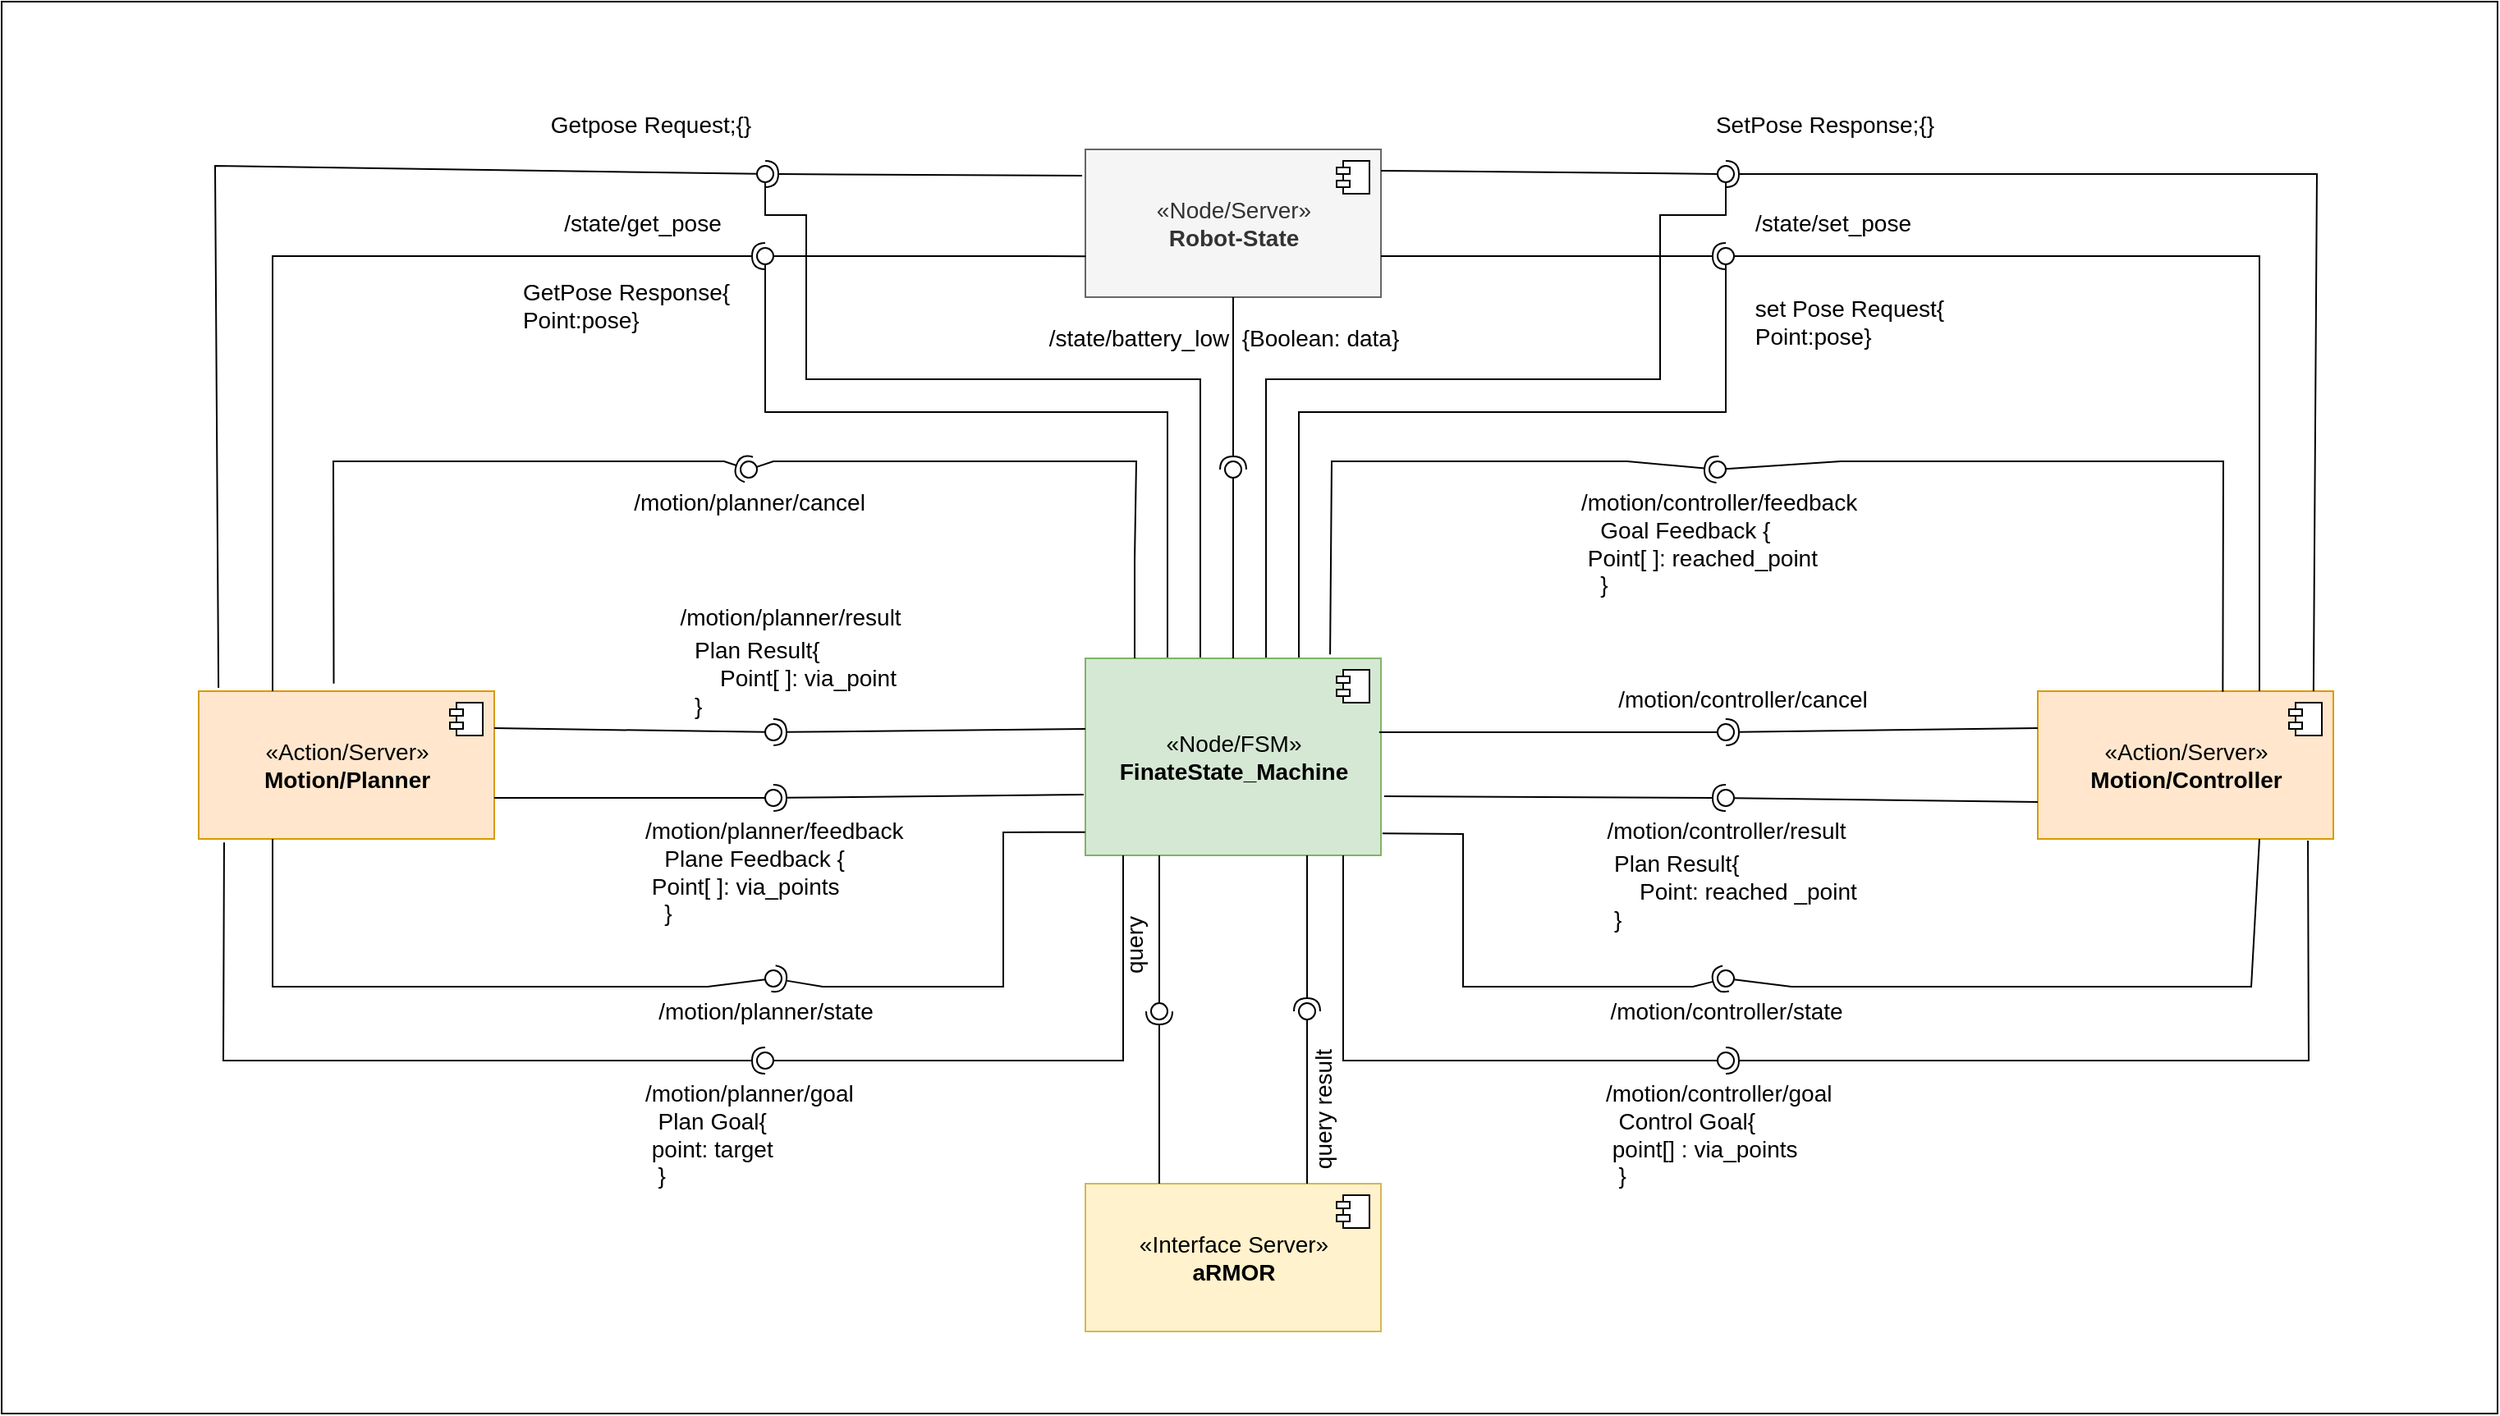 <mxfile version="20.7.4" type="github">
  <diagram id="OKaWwvOySp8NF5x1aiYE" name="Page-1">
    <mxGraphModel dx="2739" dy="2177" grid="1" gridSize="10" guides="1" tooltips="1" connect="1" arrows="1" fold="1" page="1" pageScale="1" pageWidth="827" pageHeight="1169" math="0" shadow="0">
      <root>
        <mxCell id="0" />
        <mxCell id="1" parent="0" />
        <mxCell id="U4aMlQAWfuHBLr52iHQo-169" value="" style="rounded=0;whiteSpace=wrap;html=1;fontSize=14;" vertex="1" parent="1">
          <mxGeometry x="-330" y="-160" width="1520" height="860" as="geometry" />
        </mxCell>
        <mxCell id="U4aMlQAWfuHBLr52iHQo-125" style="edgeStyle=orthogonalEdgeStyle;rounded=0;orthogonalLoop=1;jettySize=auto;html=1;strokeWidth=1;fontSize=14;endArrow=none;endFill=0;endSize=6;" edge="1" parent="1" source="U4aMlQAWfuHBLr52iHQo-1" target="U4aMlQAWfuHBLr52iHQo-108">
          <mxGeometry relative="1" as="geometry">
            <mxPoint x="690" y="-40" as="targetPoint" />
            <Array as="points">
              <mxPoint x="440" y="70" />
              <mxPoint x="680" y="70" />
              <mxPoint x="680" y="-30" />
              <mxPoint x="720" y="-30" />
            </Array>
          </mxGeometry>
        </mxCell>
        <mxCell id="U4aMlQAWfuHBLr52iHQo-126" style="edgeStyle=orthogonalEdgeStyle;rounded=0;orthogonalLoop=1;jettySize=auto;html=1;strokeWidth=1;fontSize=14;endArrow=none;endFill=0;endSize=6;" edge="1" parent="1" source="U4aMlQAWfuHBLr52iHQo-1" target="U4aMlQAWfuHBLr52iHQo-120">
          <mxGeometry relative="1" as="geometry">
            <mxPoint x="510" y="160.0" as="targetPoint" />
            <Array as="points">
              <mxPoint x="460" y="90" />
              <mxPoint x="720" y="90" />
            </Array>
          </mxGeometry>
        </mxCell>
        <mxCell id="U4aMlQAWfuHBLr52iHQo-128" style="edgeStyle=orthogonalEdgeStyle;rounded=0;orthogonalLoop=1;jettySize=auto;html=1;strokeWidth=1;fontSize=14;endArrow=none;endFill=0;endSize=6;" edge="1" parent="1" source="U4aMlQAWfuHBLr52iHQo-1" target="U4aMlQAWfuHBLr52iHQo-111">
          <mxGeometry relative="1" as="geometry">
            <mxPoint x="160" y="-30" as="targetPoint" />
            <Array as="points">
              <mxPoint x="400" y="70" />
              <mxPoint x="160" y="70" />
              <mxPoint x="160" y="-30" />
              <mxPoint x="135" y="-30" />
            </Array>
          </mxGeometry>
        </mxCell>
        <mxCell id="U4aMlQAWfuHBLr52iHQo-129" style="edgeStyle=orthogonalEdgeStyle;rounded=0;orthogonalLoop=1;jettySize=auto;html=1;strokeWidth=1;fontSize=14;endArrow=none;endFill=0;endSize=6;" edge="1" parent="1" source="U4aMlQAWfuHBLr52iHQo-1" target="U4aMlQAWfuHBLr52iHQo-123">
          <mxGeometry relative="1" as="geometry">
            <mxPoint x="160" y="90" as="targetPoint" />
            <Array as="points">
              <mxPoint x="380" y="90" />
              <mxPoint x="135" y="90" />
            </Array>
          </mxGeometry>
        </mxCell>
        <mxCell id="U4aMlQAWfuHBLr52iHQo-1" value="«Node/FSM»&lt;br style=&quot;font-size: 14px;&quot;&gt;&lt;b style=&quot;font-size: 14px;&quot;&gt;FinateState_Machine&lt;/b&gt;" style="html=1;dropTarget=0;fontSize=14;fillColor=#d5e8d4;strokeColor=#82b366;" vertex="1" parent="1">
          <mxGeometry x="330" y="240" width="180" height="120" as="geometry" />
        </mxCell>
        <mxCell id="U4aMlQAWfuHBLr52iHQo-2" value="" style="shape=module;jettyWidth=8;jettyHeight=4;" vertex="1" parent="U4aMlQAWfuHBLr52iHQo-1">
          <mxGeometry x="1" width="20" height="20" relative="1" as="geometry">
            <mxPoint x="-27" y="7" as="offset" />
          </mxGeometry>
        </mxCell>
        <mxCell id="U4aMlQAWfuHBLr52iHQo-32" value="/state/battery_low&amp;nbsp; {Boolean: data}" style="text;html=1;align=center;verticalAlign=middle;resizable=0;points=[];autosize=1;strokeColor=none;fillColor=none;fontSize=14;spacing=2;" vertex="1" parent="1">
          <mxGeometry x="294" y="30" width="240" height="30" as="geometry" />
        </mxCell>
        <mxCell id="U4aMlQAWfuHBLr52iHQo-31" value="query result" style="text;html=1;align=center;verticalAlign=middle;resizable=0;points=[];autosize=1;strokeColor=none;fillColor=none;fontSize=14;rotation=-90;" vertex="1" parent="1">
          <mxGeometry x="425" y="500" width="100" height="30" as="geometry" />
        </mxCell>
        <mxCell id="U4aMlQAWfuHBLr52iHQo-28" value="query" style="text;html=1;align=center;verticalAlign=middle;resizable=0;points=[];autosize=1;strokeColor=none;fillColor=none;rotation=-90;fontStyle=0;fontSize=14;" vertex="1" parent="1">
          <mxGeometry x="330" y="400" width="60" height="30" as="geometry" />
        </mxCell>
        <mxCell id="U4aMlQAWfuHBLr52iHQo-37" value="«Interface Server»&lt;br&gt;&lt;b&gt;aRMOR&lt;/b&gt;" style="html=1;dropTarget=0;fontSize=14;fillColor=#fff2cc;strokeColor=#d6b656;" vertex="1" parent="1">
          <mxGeometry x="330" y="560" width="180" height="90" as="geometry" />
        </mxCell>
        <mxCell id="U4aMlQAWfuHBLr52iHQo-38" value="" style="shape=module;jettyWidth=8;jettyHeight=4;fontSize=14;" vertex="1" parent="U4aMlQAWfuHBLr52iHQo-37">
          <mxGeometry x="1" width="20" height="20" relative="1" as="geometry">
            <mxPoint x="-27" y="7" as="offset" />
          </mxGeometry>
        </mxCell>
        <mxCell id="U4aMlQAWfuHBLr52iHQo-46" value="" style="rounded=0;orthogonalLoop=1;jettySize=auto;html=1;endArrow=none;endFill=0;sketch=0;sourcePerimeterSpacing=0;targetPerimeterSpacing=0;strokeWidth=1;fontSize=14;endSize=6;exitX=0.25;exitY=1;exitDx=0;exitDy=0;" edge="1" target="U4aMlQAWfuHBLr52iHQo-48" parent="1" source="U4aMlQAWfuHBLr52iHQo-1">
          <mxGeometry relative="1" as="geometry">
            <mxPoint x="360" y="455" as="sourcePoint" />
          </mxGeometry>
        </mxCell>
        <mxCell id="U4aMlQAWfuHBLr52iHQo-47" value="" style="rounded=0;orthogonalLoop=1;jettySize=auto;html=1;endArrow=halfCircle;endFill=0;entryX=0.5;entryY=0.5;endSize=6;strokeWidth=1;sketch=0;fontSize=14;exitX=0.25;exitY=0;exitDx=0;exitDy=0;" edge="1" target="U4aMlQAWfuHBLr52iHQo-48" parent="1" source="U4aMlQAWfuHBLr52iHQo-37">
          <mxGeometry relative="1" as="geometry">
            <mxPoint x="400" y="455" as="sourcePoint" />
          </mxGeometry>
        </mxCell>
        <mxCell id="U4aMlQAWfuHBLr52iHQo-48" value="" style="ellipse;whiteSpace=wrap;html=1;align=center;aspect=fixed;resizable=0;points=[];outlineConnect=0;sketch=0;fontSize=14;" vertex="1" parent="1">
          <mxGeometry x="370" y="450" width="10" height="10" as="geometry" />
        </mxCell>
        <mxCell id="U4aMlQAWfuHBLr52iHQo-49" value="" style="rounded=0;orthogonalLoop=1;jettySize=auto;html=1;endArrow=none;endFill=0;sketch=0;sourcePerimeterSpacing=0;targetPerimeterSpacing=0;strokeWidth=1;fontSize=14;endSize=6;exitX=0.75;exitY=0;exitDx=0;exitDy=0;" edge="1" target="U4aMlQAWfuHBLr52iHQo-51" parent="1" source="U4aMlQAWfuHBLr52iHQo-37">
          <mxGeometry relative="1" as="geometry">
            <mxPoint x="440" y="455" as="sourcePoint" />
          </mxGeometry>
        </mxCell>
        <mxCell id="U4aMlQAWfuHBLr52iHQo-50" value="" style="rounded=0;orthogonalLoop=1;jettySize=auto;html=1;endArrow=halfCircle;endFill=0;endSize=6;strokeWidth=1;sketch=0;fontSize=14;exitX=0.75;exitY=1;exitDx=0;exitDy=0;" edge="1" parent="1" source="U4aMlQAWfuHBLr52iHQo-1">
          <mxGeometry relative="1" as="geometry">
            <mxPoint x="480" y="455" as="sourcePoint" />
            <mxPoint x="465" y="455" as="targetPoint" />
          </mxGeometry>
        </mxCell>
        <mxCell id="U4aMlQAWfuHBLr52iHQo-51" value="" style="ellipse;whiteSpace=wrap;html=1;align=center;aspect=fixed;resizable=0;points=[];outlineConnect=0;sketch=0;fontSize=14;" vertex="1" parent="1">
          <mxGeometry x="460" y="450" width="10" height="10" as="geometry" />
        </mxCell>
        <mxCell id="U4aMlQAWfuHBLr52iHQo-54" value="«Node/Server»&lt;br&gt;&lt;b&gt;Robot-State&lt;/b&gt;" style="html=1;dropTarget=0;fontSize=14;fillColor=#f5f5f5;fontColor=#333333;strokeColor=#666666;" vertex="1" parent="1">
          <mxGeometry x="330" y="-70" width="180" height="90" as="geometry" />
        </mxCell>
        <mxCell id="U4aMlQAWfuHBLr52iHQo-55" value="" style="shape=module;jettyWidth=8;jettyHeight=4;fontSize=14;" vertex="1" parent="U4aMlQAWfuHBLr52iHQo-54">
          <mxGeometry x="1" width="20" height="20" relative="1" as="geometry">
            <mxPoint x="-27" y="7" as="offset" />
          </mxGeometry>
        </mxCell>
        <mxCell id="U4aMlQAWfuHBLr52iHQo-56" value="" style="rounded=0;orthogonalLoop=1;jettySize=auto;html=1;endArrow=none;endFill=0;sketch=0;sourcePerimeterSpacing=0;targetPerimeterSpacing=0;strokeWidth=1;fontSize=14;endSize=6;exitX=0.5;exitY=0;exitDx=0;exitDy=0;" edge="1" target="U4aMlQAWfuHBLr52iHQo-58" parent="1" source="U4aMlQAWfuHBLr52iHQo-1">
          <mxGeometry relative="1" as="geometry">
            <mxPoint x="400" y="115" as="sourcePoint" />
          </mxGeometry>
        </mxCell>
        <mxCell id="U4aMlQAWfuHBLr52iHQo-57" value="" style="rounded=0;orthogonalLoop=1;jettySize=auto;html=1;endArrow=halfCircle;endFill=0;entryX=0.5;entryY=0.5;endSize=6;strokeWidth=1;sketch=0;fontSize=14;exitX=0.5;exitY=1;exitDx=0;exitDy=0;" edge="1" target="U4aMlQAWfuHBLr52iHQo-58" parent="1" source="U4aMlQAWfuHBLr52iHQo-54">
          <mxGeometry relative="1" as="geometry">
            <mxPoint x="440" y="115" as="sourcePoint" />
          </mxGeometry>
        </mxCell>
        <mxCell id="U4aMlQAWfuHBLr52iHQo-58" value="" style="ellipse;whiteSpace=wrap;html=1;align=center;aspect=fixed;resizable=0;points=[];outlineConnect=0;sketch=0;fontSize=14;" vertex="1" parent="1">
          <mxGeometry x="415" y="120" width="10" height="10" as="geometry" />
        </mxCell>
        <mxCell id="U4aMlQAWfuHBLr52iHQo-60" value="«Action/Server»&lt;br&gt;&lt;b&gt;Motion/Controller&lt;/b&gt;" style="html=1;dropTarget=0;fontSize=14;fillColor=#ffe6cc;strokeColor=#d79b00;" vertex="1" parent="1">
          <mxGeometry x="910" y="260" width="180" height="90" as="geometry" />
        </mxCell>
        <mxCell id="U4aMlQAWfuHBLr52iHQo-61" value="" style="shape=module;jettyWidth=8;jettyHeight=4;fontSize=14;" vertex="1" parent="U4aMlQAWfuHBLr52iHQo-60">
          <mxGeometry x="1" width="20" height="20" relative="1" as="geometry">
            <mxPoint x="-27" y="7" as="offset" />
          </mxGeometry>
        </mxCell>
        <mxCell id="U4aMlQAWfuHBLr52iHQo-62" value="«Action/Server»&lt;br&gt;&lt;b&gt;Motion/Planner&lt;br&gt;&lt;/b&gt;" style="html=1;dropTarget=0;fontSize=14;fillColor=#ffe6cc;strokeColor=#d79b00;" vertex="1" parent="1">
          <mxGeometry x="-210" y="260" width="180" height="90" as="geometry" />
        </mxCell>
        <mxCell id="U4aMlQAWfuHBLr52iHQo-63" value="" style="shape=module;jettyWidth=8;jettyHeight=4;fontSize=14;" vertex="1" parent="U4aMlQAWfuHBLr52iHQo-62">
          <mxGeometry x="1" width="20" height="20" relative="1" as="geometry">
            <mxPoint x="-27" y="7" as="offset" />
          </mxGeometry>
        </mxCell>
        <mxCell id="U4aMlQAWfuHBLr52iHQo-67" value="" style="rounded=0;orthogonalLoop=1;jettySize=auto;html=1;endArrow=none;endFill=0;sketch=0;sourcePerimeterSpacing=0;targetPerimeterSpacing=0;strokeWidth=1;fontSize=14;endSize=6;exitX=1;exitY=0.25;exitDx=0;exitDy=0;" edge="1" target="U4aMlQAWfuHBLr52iHQo-69" parent="1" source="U4aMlQAWfuHBLr52iHQo-62">
          <mxGeometry relative="1" as="geometry">
            <mxPoint x="100" y="285" as="sourcePoint" />
          </mxGeometry>
        </mxCell>
        <mxCell id="U4aMlQAWfuHBLr52iHQo-68" value="" style="rounded=0;orthogonalLoop=1;jettySize=auto;html=1;endArrow=halfCircle;endFill=0;entryX=0.5;entryY=0.5;endSize=6;strokeWidth=1;sketch=0;fontSize=14;exitX=0;exitY=0.358;exitDx=0;exitDy=0;exitPerimeter=0;" edge="1" target="U4aMlQAWfuHBLr52iHQo-69" parent="1" source="U4aMlQAWfuHBLr52iHQo-1">
          <mxGeometry relative="1" as="geometry">
            <mxPoint x="140" y="285" as="sourcePoint" />
          </mxGeometry>
        </mxCell>
        <mxCell id="U4aMlQAWfuHBLr52iHQo-69" value="" style="ellipse;whiteSpace=wrap;html=1;align=center;aspect=fixed;resizable=0;points=[];outlineConnect=0;sketch=0;fontSize=14;" vertex="1" parent="1">
          <mxGeometry x="135" y="280" width="10" height="10" as="geometry" />
        </mxCell>
        <mxCell id="U4aMlQAWfuHBLr52iHQo-73" value="" style="rounded=0;orthogonalLoop=1;jettySize=auto;html=1;endArrow=none;endFill=0;sketch=0;sourcePerimeterSpacing=0;targetPerimeterSpacing=0;strokeWidth=1;fontSize=14;endSize=6;exitX=0.994;exitY=0.375;exitDx=0;exitDy=0;exitPerimeter=0;" edge="1" target="U4aMlQAWfuHBLr52iHQo-75" parent="1" source="U4aMlQAWfuHBLr52iHQo-1">
          <mxGeometry relative="1" as="geometry">
            <mxPoint x="690" y="285" as="sourcePoint" />
          </mxGeometry>
        </mxCell>
        <mxCell id="U4aMlQAWfuHBLr52iHQo-74" value="" style="rounded=0;orthogonalLoop=1;jettySize=auto;html=1;endArrow=halfCircle;endFill=0;entryX=0.5;entryY=0.5;endSize=6;strokeWidth=1;sketch=0;fontSize=14;exitX=0;exitY=0.25;exitDx=0;exitDy=0;" edge="1" target="U4aMlQAWfuHBLr52iHQo-75" parent="1" source="U4aMlQAWfuHBLr52iHQo-60">
          <mxGeometry relative="1" as="geometry">
            <mxPoint x="730" y="285" as="sourcePoint" />
          </mxGeometry>
        </mxCell>
        <mxCell id="U4aMlQAWfuHBLr52iHQo-75" value="" style="ellipse;whiteSpace=wrap;html=1;align=center;aspect=fixed;resizable=0;points=[];outlineConnect=0;sketch=0;fontSize=14;" vertex="1" parent="1">
          <mxGeometry x="715" y="280" width="10" height="10" as="geometry" />
        </mxCell>
        <mxCell id="U4aMlQAWfuHBLr52iHQo-76" value="" style="rounded=0;orthogonalLoop=1;jettySize=auto;html=1;endArrow=none;endFill=0;sketch=0;sourcePerimeterSpacing=0;targetPerimeterSpacing=0;strokeWidth=1;fontSize=14;endSize=6;exitX=0;exitY=0.75;exitDx=0;exitDy=0;" edge="1" target="U4aMlQAWfuHBLr52iHQo-78" parent="1" source="U4aMlQAWfuHBLr52iHQo-60">
          <mxGeometry relative="1" as="geometry">
            <mxPoint x="705" y="335" as="sourcePoint" />
          </mxGeometry>
        </mxCell>
        <mxCell id="U4aMlQAWfuHBLr52iHQo-77" value="" style="rounded=0;orthogonalLoop=1;jettySize=auto;html=1;endArrow=halfCircle;endFill=0;entryX=0.5;entryY=0.5;endSize=6;strokeWidth=1;sketch=0;fontSize=14;exitX=1.011;exitY=0.7;exitDx=0;exitDy=0;exitPerimeter=0;" edge="1" target="U4aMlQAWfuHBLr52iHQo-78" parent="1" source="U4aMlQAWfuHBLr52iHQo-1">
          <mxGeometry relative="1" as="geometry">
            <mxPoint x="745" y="335" as="sourcePoint" />
          </mxGeometry>
        </mxCell>
        <mxCell id="U4aMlQAWfuHBLr52iHQo-78" value="" style="ellipse;whiteSpace=wrap;html=1;align=center;aspect=fixed;resizable=0;points=[];outlineConnect=0;sketch=0;fontSize=14;" vertex="1" parent="1">
          <mxGeometry x="715" y="320" width="10" height="10" as="geometry" />
        </mxCell>
        <mxCell id="U4aMlQAWfuHBLr52iHQo-79" value="/motion/controller/result" style="text;html=1;align=center;verticalAlign=middle;resizable=0;points=[];autosize=1;strokeColor=none;fillColor=none;fontSize=14;" vertex="1" parent="1">
          <mxGeometry x="635" y="330" width="170" height="30" as="geometry" />
        </mxCell>
        <mxCell id="U4aMlQAWfuHBLr52iHQo-81" value="Plan Result{&lt;br&gt;&amp;nbsp; &amp;nbsp; Point: reached _point&lt;br&gt;}" style="text;html=1;align=left;verticalAlign=top;resizable=0;points=[];autosize=1;strokeColor=none;fillColor=none;fontSize=14;" vertex="1" parent="1">
          <mxGeometry x="650" y="350" width="170" height="60" as="geometry" />
        </mxCell>
        <mxCell id="U4aMlQAWfuHBLr52iHQo-89" value="/motion/controller/state" style="text;html=1;align=center;verticalAlign=middle;resizable=0;points=[];autosize=1;strokeColor=none;fillColor=none;fontSize=14;" vertex="1" parent="1">
          <mxGeometry x="635" y="440" width="170" height="30" as="geometry" />
        </mxCell>
        <mxCell id="U4aMlQAWfuHBLr52iHQo-90" value="Plan Result{&lt;br&gt;&amp;nbsp; &amp;nbsp; Point[ ]: via_point&lt;br&gt;}" style="text;html=1;align=left;verticalAlign=top;resizable=0;points=[];autosize=1;strokeColor=none;fillColor=none;fontSize=14;" vertex="1" parent="1">
          <mxGeometry x="90" y="220" width="150" height="60" as="geometry" />
        </mxCell>
        <mxCell id="U4aMlQAWfuHBLr52iHQo-91" value="/motion/planner/result" style="text;html=1;align=center;verticalAlign=middle;resizable=0;points=[];autosize=1;strokeColor=none;fillColor=none;fontSize=14;" vertex="1" parent="1">
          <mxGeometry x="70" y="200" width="160" height="30" as="geometry" />
        </mxCell>
        <mxCell id="U4aMlQAWfuHBLr52iHQo-95" value="/motion/planner/goal&lt;br&gt;&amp;nbsp; Plan Goal{&lt;br&gt;&lt;span style=&quot;white-space: pre;&quot;&gt;	&lt;/span&gt;point: target&lt;br&gt;&lt;div style=&quot;&quot;&gt;&lt;span style=&quot;background-color: initial;&quot;&gt;&amp;nbsp; }&lt;/span&gt;&lt;/div&gt;" style="text;html=1;align=left;verticalAlign=middle;resizable=0;points=[];autosize=1;strokeColor=none;fillColor=none;fontSize=14;" vertex="1" parent="1">
          <mxGeometry x="60" y="490" width="150" height="80" as="geometry" />
        </mxCell>
        <mxCell id="U4aMlQAWfuHBLr52iHQo-96" value="/motion/controller/cancel" style="text;html=1;align=center;verticalAlign=middle;resizable=0;points=[];autosize=1;strokeColor=none;fillColor=none;fontSize=14;" vertex="1" parent="1">
          <mxGeometry x="640" y="250" width="180" height="30" as="geometry" />
        </mxCell>
        <mxCell id="U4aMlQAWfuHBLr52iHQo-100" value="" style="rounded=0;orthogonalLoop=1;jettySize=auto;html=1;endArrow=none;endFill=0;sketch=0;sourcePerimeterSpacing=0;targetPerimeterSpacing=0;strokeWidth=1;fontSize=14;endSize=6;" edge="1" target="U4aMlQAWfuHBLr52iHQo-102" parent="1">
          <mxGeometry relative="1" as="geometry">
            <mxPoint x="487" y="360" as="sourcePoint" />
            <Array as="points">
              <mxPoint x="487" y="485" />
            </Array>
          </mxGeometry>
        </mxCell>
        <mxCell id="U4aMlQAWfuHBLr52iHQo-101" value="" style="rounded=0;orthogonalLoop=1;jettySize=auto;html=1;endArrow=halfCircle;endFill=0;entryX=0.5;entryY=0.5;endSize=6;strokeWidth=1;sketch=0;fontSize=14;exitX=0.914;exitY=1.011;exitDx=0;exitDy=0;exitPerimeter=0;" edge="1" target="U4aMlQAWfuHBLr52iHQo-102" parent="1" source="U4aMlQAWfuHBLr52iHQo-60">
          <mxGeometry relative="1" as="geometry">
            <mxPoint x="940" y="350" as="sourcePoint" />
            <Array as="points">
              <mxPoint x="1075" y="485" />
            </Array>
          </mxGeometry>
        </mxCell>
        <mxCell id="U4aMlQAWfuHBLr52iHQo-102" value="" style="ellipse;whiteSpace=wrap;html=1;align=center;aspect=fixed;resizable=0;points=[];outlineConnect=0;sketch=0;fontSize=14;" vertex="1" parent="1">
          <mxGeometry x="715" y="480" width="10" height="10" as="geometry" />
        </mxCell>
        <mxCell id="U4aMlQAWfuHBLr52iHQo-103" value="" style="rounded=0;orthogonalLoop=1;jettySize=auto;html=1;endArrow=none;endFill=0;sketch=0;sourcePerimeterSpacing=0;targetPerimeterSpacing=0;strokeWidth=1;fontSize=14;endSize=6;" edge="1" target="U4aMlQAWfuHBLr52iHQo-105" parent="1">
          <mxGeometry relative="1" as="geometry">
            <mxPoint x="353" y="360" as="sourcePoint" />
            <Array as="points">
              <mxPoint x="353" y="485" />
            </Array>
          </mxGeometry>
        </mxCell>
        <mxCell id="U4aMlQAWfuHBLr52iHQo-104" value="" style="rounded=0;orthogonalLoop=1;jettySize=auto;html=1;endArrow=halfCircle;endFill=0;entryX=0.5;entryY=0.5;endSize=6;strokeWidth=1;sketch=0;fontSize=14;exitX=0.086;exitY=1.023;exitDx=0;exitDy=0;exitPerimeter=0;" edge="1" target="U4aMlQAWfuHBLr52iHQo-105" parent="1" source="U4aMlQAWfuHBLr52iHQo-62">
          <mxGeometry relative="1" as="geometry">
            <mxPoint x="-60" y="350" as="sourcePoint" />
            <Array as="points">
              <mxPoint x="-195" y="485" />
              <mxPoint x="-110" y="485" />
            </Array>
          </mxGeometry>
        </mxCell>
        <mxCell id="U4aMlQAWfuHBLr52iHQo-105" value="" style="ellipse;whiteSpace=wrap;html=1;align=center;aspect=fixed;resizable=0;points=[];outlineConnect=0;sketch=0;fontSize=14;" vertex="1" parent="1">
          <mxGeometry x="130" y="480" width="10" height="10" as="geometry" />
        </mxCell>
        <mxCell id="U4aMlQAWfuHBLr52iHQo-106" value="" style="rounded=0;orthogonalLoop=1;jettySize=auto;html=1;endArrow=none;endFill=0;sketch=0;sourcePerimeterSpacing=0;targetPerimeterSpacing=0;strokeWidth=1;fontSize=14;endSize=6;exitX=1;exitY=0.144;exitDx=0;exitDy=0;exitPerimeter=0;" edge="1" target="U4aMlQAWfuHBLr52iHQo-108" parent="1" source="U4aMlQAWfuHBLr52iHQo-54">
          <mxGeometry relative="1" as="geometry">
            <mxPoint x="700" y="-55" as="sourcePoint" />
          </mxGeometry>
        </mxCell>
        <mxCell id="U4aMlQAWfuHBLr52iHQo-107" value="" style="rounded=0;orthogonalLoop=1;jettySize=auto;html=1;endArrow=halfCircle;endFill=0;entryX=0.5;entryY=0.5;endSize=6;strokeWidth=1;sketch=0;fontSize=14;exitX=0.933;exitY=0;exitDx=0;exitDy=0;exitPerimeter=0;" edge="1" target="U4aMlQAWfuHBLr52iHQo-108" parent="1" source="U4aMlQAWfuHBLr52iHQo-60">
          <mxGeometry relative="1" as="geometry">
            <mxPoint x="740" y="-55" as="sourcePoint" />
            <Array as="points">
              <mxPoint x="1080" y="-55" />
            </Array>
          </mxGeometry>
        </mxCell>
        <mxCell id="U4aMlQAWfuHBLr52iHQo-108" value="" style="ellipse;whiteSpace=wrap;html=1;align=center;aspect=fixed;resizable=0;points=[];outlineConnect=0;sketch=0;fontSize=14;" vertex="1" parent="1">
          <mxGeometry x="715" y="-60" width="10" height="10" as="geometry" />
        </mxCell>
        <mxCell id="U4aMlQAWfuHBLr52iHQo-109" value="" style="rounded=0;orthogonalLoop=1;jettySize=auto;html=1;endArrow=none;endFill=0;sketch=0;sourcePerimeterSpacing=0;targetPerimeterSpacing=0;strokeWidth=1;fontSize=14;endSize=6;exitX=0.067;exitY=-0.022;exitDx=0;exitDy=0;exitPerimeter=0;" edge="1" target="U4aMlQAWfuHBLr52iHQo-111" parent="1" source="U4aMlQAWfuHBLr52iHQo-62">
          <mxGeometry relative="1" as="geometry">
            <mxPoint x="115" y="-55" as="sourcePoint" />
            <Array as="points">
              <mxPoint x="-200" y="-60" />
            </Array>
          </mxGeometry>
        </mxCell>
        <mxCell id="U4aMlQAWfuHBLr52iHQo-110" value="" style="rounded=0;orthogonalLoop=1;jettySize=auto;html=1;endArrow=halfCircle;endFill=0;entryX=0.5;entryY=0.5;endSize=6;strokeWidth=1;sketch=0;fontSize=14;exitX=-0.011;exitY=0.178;exitDx=0;exitDy=0;exitPerimeter=0;" edge="1" target="U4aMlQAWfuHBLr52iHQo-111" parent="1" source="U4aMlQAWfuHBLr52iHQo-54">
          <mxGeometry relative="1" as="geometry">
            <mxPoint x="155" y="-55" as="sourcePoint" />
          </mxGeometry>
        </mxCell>
        <mxCell id="U4aMlQAWfuHBLr52iHQo-111" value="" style="ellipse;whiteSpace=wrap;html=1;align=center;aspect=fixed;resizable=0;points=[];outlineConnect=0;sketch=0;fontSize=14;" vertex="1" parent="1">
          <mxGeometry x="130" y="-60" width="10" height="10" as="geometry" />
        </mxCell>
        <mxCell id="U4aMlQAWfuHBLr52iHQo-118" value="" style="rounded=0;orthogonalLoop=1;jettySize=auto;html=1;endArrow=none;endFill=0;sketch=0;sourcePerimeterSpacing=0;targetPerimeterSpacing=0;strokeWidth=1;fontSize=14;endSize=6;exitX=0.75;exitY=0;exitDx=0;exitDy=0;" edge="1" target="U4aMlQAWfuHBLr52iHQo-120" parent="1" source="U4aMlQAWfuHBLr52iHQo-60">
          <mxGeometry relative="1" as="geometry">
            <mxPoint x="700" y="-5" as="sourcePoint" />
            <Array as="points">
              <mxPoint x="1045" y="-5" />
            </Array>
          </mxGeometry>
        </mxCell>
        <mxCell id="U4aMlQAWfuHBLr52iHQo-119" value="" style="rounded=0;orthogonalLoop=1;jettySize=auto;html=1;endArrow=halfCircle;endFill=0;entryX=0.5;entryY=0.5;endSize=6;strokeWidth=1;sketch=0;fontSize=14;" edge="1" target="U4aMlQAWfuHBLr52iHQo-120" parent="1">
          <mxGeometry relative="1" as="geometry">
            <mxPoint x="510" y="-5" as="sourcePoint" />
          </mxGeometry>
        </mxCell>
        <mxCell id="U4aMlQAWfuHBLr52iHQo-120" value="" style="ellipse;whiteSpace=wrap;html=1;align=center;aspect=fixed;resizable=0;points=[];outlineConnect=0;sketch=0;fontSize=14;" vertex="1" parent="1">
          <mxGeometry x="715" y="-10" width="10" height="10" as="geometry" />
        </mxCell>
        <mxCell id="U4aMlQAWfuHBLr52iHQo-121" value="" style="rounded=0;orthogonalLoop=1;jettySize=auto;html=1;endArrow=none;endFill=0;sketch=0;sourcePerimeterSpacing=0;targetPerimeterSpacing=0;strokeWidth=1;fontSize=14;endSize=6;exitX=0.001;exitY=0.723;exitDx=0;exitDy=0;exitPerimeter=0;" edge="1" target="U4aMlQAWfuHBLr52iHQo-123" parent="1" source="U4aMlQAWfuHBLr52iHQo-54">
          <mxGeometry relative="1" as="geometry">
            <mxPoint x="120" y="-5" as="sourcePoint" />
          </mxGeometry>
        </mxCell>
        <mxCell id="U4aMlQAWfuHBLr52iHQo-122" value="" style="rounded=0;orthogonalLoop=1;jettySize=auto;html=1;endArrow=halfCircle;endFill=0;entryX=0.5;entryY=0.5;endSize=6;strokeWidth=1;sketch=0;fontSize=14;exitX=0.25;exitY=0;exitDx=0;exitDy=0;" edge="1" target="U4aMlQAWfuHBLr52iHQo-123" parent="1" source="U4aMlQAWfuHBLr52iHQo-62">
          <mxGeometry relative="1" as="geometry">
            <mxPoint x="160" y="-5" as="sourcePoint" />
            <Array as="points">
              <mxPoint x="-165" y="-5" />
            </Array>
          </mxGeometry>
        </mxCell>
        <mxCell id="U4aMlQAWfuHBLr52iHQo-123" value="" style="ellipse;whiteSpace=wrap;html=1;align=center;aspect=fixed;resizable=0;points=[];outlineConnect=0;sketch=0;fontSize=14;" vertex="1" parent="1">
          <mxGeometry x="130" y="-10" width="10" height="10" as="geometry" />
        </mxCell>
        <mxCell id="U4aMlQAWfuHBLr52iHQo-124" value="SetPose Response;{}" style="text;html=1;align=center;verticalAlign=middle;resizable=0;points=[];autosize=1;strokeColor=none;fillColor=none;fontSize=14;" vertex="1" parent="1">
          <mxGeometry x="700" y="-100" width="160" height="30" as="geometry" />
        </mxCell>
        <mxCell id="U4aMlQAWfuHBLr52iHQo-127" value="set Pose Request{&lt;br&gt;&lt;div style=&quot;text-align: left;&quot;&gt;&lt;span style=&quot;background-color: initial;&quot;&gt;Point:pose}&lt;/span&gt;&lt;/div&gt;" style="text;html=1;align=center;verticalAlign=middle;resizable=0;points=[];autosize=1;strokeColor=none;fillColor=none;fontSize=14;" vertex="1" parent="1">
          <mxGeometry x="725" y="10" width="140" height="50" as="geometry" />
        </mxCell>
        <mxCell id="U4aMlQAWfuHBLr52iHQo-131" value="/state/get_pose" style="text;html=1;align=center;verticalAlign=middle;resizable=0;points=[];autosize=1;strokeColor=none;fillColor=none;fontSize=14;" vertex="1" parent="1">
          <mxGeometry y="-40" width="120" height="30" as="geometry" />
        </mxCell>
        <mxCell id="U4aMlQAWfuHBLr52iHQo-132" value="/state/set_pose" style="text;html=1;align=center;verticalAlign=middle;resizable=0;points=[];autosize=1;strokeColor=none;fillColor=none;fontSize=14;" vertex="1" parent="1">
          <mxGeometry x="725" y="-40" width="120" height="30" as="geometry" />
        </mxCell>
        <mxCell id="U4aMlQAWfuHBLr52iHQo-133" value="GetPose Response{&lt;br&gt;&lt;div style=&quot;text-align: left;&quot;&gt;&lt;span style=&quot;background-color: initial;&quot;&gt;Point:pose}&lt;/span&gt;&lt;/div&gt;" style="text;html=1;align=center;verticalAlign=middle;resizable=0;points=[];autosize=1;strokeColor=none;fillColor=none;fontSize=14;" vertex="1" parent="1">
          <mxGeometry x="-25" width="150" height="50" as="geometry" />
        </mxCell>
        <mxCell id="U4aMlQAWfuHBLr52iHQo-134" value="Getpose Request;{}" style="text;html=1;align=center;verticalAlign=middle;resizable=0;points=[];autosize=1;strokeColor=none;fillColor=none;fontSize=14;" vertex="1" parent="1">
          <mxGeometry x="-10" y="-100" width="150" height="30" as="geometry" />
        </mxCell>
        <mxCell id="U4aMlQAWfuHBLr52iHQo-142" value="/motion/planner/feedback&lt;br&gt;&amp;nbsp; &amp;nbsp;Plane Feedback {&lt;br&gt;&lt;span style=&quot;white-space: pre;&quot;&gt;	&lt;/span&gt;Point[ ]: via_points&lt;br&gt;&amp;nbsp; &amp;nbsp;}" style="text;html=1;align=left;verticalAlign=middle;resizable=0;points=[];autosize=1;strokeColor=none;fillColor=none;fontSize=14;" vertex="1" parent="1">
          <mxGeometry x="60" y="330" width="180" height="80" as="geometry" />
        </mxCell>
        <mxCell id="U4aMlQAWfuHBLr52iHQo-143" value="" style="rounded=0;orthogonalLoop=1;jettySize=auto;html=1;endArrow=none;endFill=0;sketch=0;sourcePerimeterSpacing=0;targetPerimeterSpacing=0;strokeWidth=1;fontSize=14;endSize=6;" edge="1" target="U4aMlQAWfuHBLr52iHQo-145" parent="1">
          <mxGeometry relative="1" as="geometry">
            <mxPoint x="360" y="240" as="sourcePoint" />
            <Array as="points">
              <mxPoint x="360" y="180" />
              <mxPoint x="361" y="120" />
              <mxPoint x="250" y="120" />
              <mxPoint x="190" y="120" />
              <mxPoint x="160" y="120" />
              <mxPoint x="140" y="120" />
            </Array>
          </mxGeometry>
        </mxCell>
        <mxCell id="U4aMlQAWfuHBLr52iHQo-144" value="" style="rounded=0;orthogonalLoop=1;jettySize=auto;html=1;endArrow=halfCircle;endFill=0;entryX=0.5;entryY=0.5;endSize=6;strokeWidth=1;sketch=0;fontSize=14;exitX=0.457;exitY=-0.051;exitDx=0;exitDy=0;exitPerimeter=0;" edge="1" target="U4aMlQAWfuHBLr52iHQo-145" parent="1" source="U4aMlQAWfuHBLr52iHQo-62">
          <mxGeometry relative="1" as="geometry">
            <mxPoint x="180" y="155" as="sourcePoint" />
            <Array as="points">
              <mxPoint x="-128" y="120" />
              <mxPoint y="120" />
              <mxPoint x="60" y="120" />
              <mxPoint x="90" y="120" />
              <mxPoint x="110" y="120" />
            </Array>
          </mxGeometry>
        </mxCell>
        <mxCell id="U4aMlQAWfuHBLr52iHQo-145" value="" style="ellipse;whiteSpace=wrap;html=1;align=center;aspect=fixed;resizable=0;points=[];outlineConnect=0;sketch=0;fontSize=14;" vertex="1" parent="1">
          <mxGeometry x="120" y="120" width="10" height="10" as="geometry" />
        </mxCell>
        <mxCell id="U4aMlQAWfuHBLr52iHQo-149" value="/motion/planner/cancel" style="text;html=1;align=center;verticalAlign=middle;resizable=0;points=[];autosize=1;strokeColor=none;fillColor=none;fontSize=14;" vertex="1" parent="1">
          <mxGeometry x="45" y="130" width="160" height="30" as="geometry" />
        </mxCell>
        <mxCell id="U4aMlQAWfuHBLr52iHQo-150" value="" style="rounded=0;orthogonalLoop=1;jettySize=auto;html=1;endArrow=none;endFill=0;sketch=0;sourcePerimeterSpacing=0;targetPerimeterSpacing=0;strokeWidth=1;fontSize=14;endSize=6;" edge="1" target="U4aMlQAWfuHBLr52iHQo-152" parent="1">
          <mxGeometry relative="1" as="geometry">
            <mxPoint x="-30" y="325" as="sourcePoint" />
          </mxGeometry>
        </mxCell>
        <mxCell id="U4aMlQAWfuHBLr52iHQo-151" value="" style="rounded=0;orthogonalLoop=1;jettySize=auto;html=1;endArrow=halfCircle;endFill=0;entryX=0.5;entryY=0.5;endSize=6;strokeWidth=1;sketch=0;fontSize=14;exitX=-0.006;exitY=0.692;exitDx=0;exitDy=0;exitPerimeter=0;" edge="1" target="U4aMlQAWfuHBLr52iHQo-152" parent="1" source="U4aMlQAWfuHBLr52iHQo-1">
          <mxGeometry relative="1" as="geometry">
            <mxPoint x="160" y="315" as="sourcePoint" />
          </mxGeometry>
        </mxCell>
        <mxCell id="U4aMlQAWfuHBLr52iHQo-152" value="" style="ellipse;whiteSpace=wrap;html=1;align=center;aspect=fixed;resizable=0;points=[];outlineConnect=0;sketch=0;fontSize=14;" vertex="1" parent="1">
          <mxGeometry x="135" y="320" width="10" height="10" as="geometry" />
        </mxCell>
        <mxCell id="U4aMlQAWfuHBLr52iHQo-153" value="" style="rounded=0;orthogonalLoop=1;jettySize=auto;html=1;endArrow=none;endFill=0;sketch=0;sourcePerimeterSpacing=0;targetPerimeterSpacing=0;strokeWidth=1;fontSize=14;endSize=6;exitX=0.25;exitY=1;exitDx=0;exitDy=0;" edge="1" target="U4aMlQAWfuHBLr52iHQo-155" parent="1" source="U4aMlQAWfuHBLr52iHQo-62">
          <mxGeometry relative="1" as="geometry">
            <mxPoint x="135" y="425" as="sourcePoint" />
            <Array as="points">
              <mxPoint x="-165" y="440" />
              <mxPoint x="-10" y="440" />
              <mxPoint x="60" y="440" />
              <mxPoint x="100" y="440" />
            </Array>
          </mxGeometry>
        </mxCell>
        <mxCell id="U4aMlQAWfuHBLr52iHQo-154" value="" style="rounded=0;orthogonalLoop=1;jettySize=auto;html=1;endArrow=halfCircle;endFill=0;entryX=0.5;entryY=0.5;endSize=6;strokeWidth=1;sketch=0;fontSize=14;exitX=-0.001;exitY=0.882;exitDx=0;exitDy=0;exitPerimeter=0;" edge="1" target="U4aMlQAWfuHBLr52iHQo-155" parent="1" source="U4aMlQAWfuHBLr52iHQo-1">
          <mxGeometry relative="1" as="geometry">
            <mxPoint x="175" y="425" as="sourcePoint" />
            <Array as="points">
              <mxPoint x="280" y="346" />
              <mxPoint x="280" y="440" />
              <mxPoint x="210" y="440" />
              <mxPoint x="170" y="440" />
            </Array>
          </mxGeometry>
        </mxCell>
        <mxCell id="U4aMlQAWfuHBLr52iHQo-155" value="" style="ellipse;whiteSpace=wrap;html=1;align=center;aspect=fixed;resizable=0;points=[];outlineConnect=0;sketch=0;fontSize=14;" vertex="1" parent="1">
          <mxGeometry x="135" y="430" width="10" height="10" as="geometry" />
        </mxCell>
        <mxCell id="U4aMlQAWfuHBLr52iHQo-156" value="/motion/planner/state" style="text;html=1;align=center;verticalAlign=middle;resizable=0;points=[];autosize=1;strokeColor=none;fillColor=none;fontSize=14;" vertex="1" parent="1">
          <mxGeometry x="60" y="440" width="150" height="30" as="geometry" />
        </mxCell>
        <mxCell id="U4aMlQAWfuHBLr52iHQo-158" value="/motion/controller/goal&lt;br&gt;&amp;nbsp; Control Goal{&lt;br&gt;&lt;span style=&quot;white-space: pre;&quot;&gt;	&lt;/span&gt;point[] : via_points&lt;br&gt;&lt;div style=&quot;&quot;&gt;&lt;span style=&quot;background-color: initial;&quot;&gt;&amp;nbsp; }&lt;/span&gt;&lt;/div&gt;" style="text;html=1;align=left;verticalAlign=middle;resizable=0;points=[];autosize=1;strokeColor=none;fillColor=none;fontSize=14;" vertex="1" parent="1">
          <mxGeometry x="645" y="490" width="170" height="80" as="geometry" />
        </mxCell>
        <mxCell id="U4aMlQAWfuHBLr52iHQo-159" value="" style="rounded=0;orthogonalLoop=1;jettySize=auto;html=1;endArrow=none;endFill=0;sketch=0;sourcePerimeterSpacing=0;targetPerimeterSpacing=0;strokeWidth=1;fontSize=14;endSize=6;exitX=0.626;exitY=0.004;exitDx=0;exitDy=0;exitPerimeter=0;" edge="1" target="U4aMlQAWfuHBLr52iHQo-161" parent="1" source="U4aMlQAWfuHBLr52iHQo-60">
          <mxGeometry relative="1" as="geometry">
            <mxPoint x="695" y="125" as="sourcePoint" />
            <Array as="points">
              <mxPoint x="1023" y="120" />
              <mxPoint x="870" y="120" />
              <mxPoint x="790" y="120" />
            </Array>
          </mxGeometry>
        </mxCell>
        <mxCell id="U4aMlQAWfuHBLr52iHQo-160" value="" style="rounded=0;orthogonalLoop=1;jettySize=auto;html=1;endArrow=halfCircle;endFill=0;entryX=0.5;entryY=0.5;endSize=6;strokeWidth=1;sketch=0;fontSize=14;exitX=0.828;exitY=-0.02;exitDx=0;exitDy=0;exitPerimeter=0;" edge="1" target="U4aMlQAWfuHBLr52iHQo-161" parent="1" source="U4aMlQAWfuHBLr52iHQo-1">
          <mxGeometry relative="1" as="geometry">
            <mxPoint x="735" y="125" as="sourcePoint" />
            <Array as="points">
              <mxPoint x="480" y="120" />
              <mxPoint x="600" y="120" />
              <mxPoint x="660" y="120" />
            </Array>
          </mxGeometry>
        </mxCell>
        <mxCell id="U4aMlQAWfuHBLr52iHQo-161" value="" style="ellipse;whiteSpace=wrap;html=1;align=center;aspect=fixed;resizable=0;points=[];outlineConnect=0;sketch=0;fontSize=14;" vertex="1" parent="1">
          <mxGeometry x="710" y="120" width="10" height="10" as="geometry" />
        </mxCell>
        <mxCell id="U4aMlQAWfuHBLr52iHQo-162" value="/motion/controller/feedback&lt;br&gt;&amp;nbsp; &amp;nbsp;Goal Feedback {&lt;br&gt;&lt;span style=&quot;white-space: pre;&quot;&gt;	&lt;/span&gt;Point[ ]: reached_point&lt;br&gt;&amp;nbsp; &amp;nbsp;}" style="text;html=1;align=left;verticalAlign=middle;resizable=0;points=[];autosize=1;strokeColor=none;fillColor=none;fontSize=14;" vertex="1" parent="1">
          <mxGeometry x="630" y="130" width="190" height="80" as="geometry" />
        </mxCell>
        <mxCell id="U4aMlQAWfuHBLr52iHQo-166" value="" style="rounded=0;orthogonalLoop=1;jettySize=auto;html=1;endArrow=none;endFill=0;sketch=0;sourcePerimeterSpacing=0;targetPerimeterSpacing=0;strokeWidth=1;fontSize=14;endSize=6;exitX=0.75;exitY=1;exitDx=0;exitDy=0;" edge="1" target="U4aMlQAWfuHBLr52iHQo-168" parent="1" source="U4aMlQAWfuHBLr52iHQo-60">
          <mxGeometry relative="1" as="geometry">
            <mxPoint x="700" y="435" as="sourcePoint" />
            <Array as="points">
              <mxPoint x="1040" y="440" />
              <mxPoint x="880" y="440" />
              <mxPoint x="800" y="440" />
              <mxPoint x="760" y="440" />
            </Array>
          </mxGeometry>
        </mxCell>
        <mxCell id="U4aMlQAWfuHBLr52iHQo-167" value="" style="rounded=0;orthogonalLoop=1;jettySize=auto;html=1;endArrow=halfCircle;endFill=0;entryX=0.5;entryY=0.5;endSize=6;strokeWidth=1;sketch=0;fontSize=14;exitX=1.005;exitY=0.889;exitDx=0;exitDy=0;exitPerimeter=0;" edge="1" target="U4aMlQAWfuHBLr52iHQo-168" parent="1" source="U4aMlQAWfuHBLr52iHQo-1">
          <mxGeometry relative="1" as="geometry">
            <mxPoint x="740" y="435" as="sourcePoint" />
            <Array as="points">
              <mxPoint x="560" y="347" />
              <mxPoint x="560" y="440" />
              <mxPoint x="640" y="440" />
              <mxPoint x="680" y="440" />
              <mxPoint x="700" y="440" />
            </Array>
          </mxGeometry>
        </mxCell>
        <mxCell id="U4aMlQAWfuHBLr52iHQo-168" value="" style="ellipse;whiteSpace=wrap;html=1;align=center;aspect=fixed;resizable=0;points=[];outlineConnect=0;sketch=0;fontSize=14;" vertex="1" parent="1">
          <mxGeometry x="715" y="430" width="10" height="10" as="geometry" />
        </mxCell>
      </root>
    </mxGraphModel>
  </diagram>
</mxfile>
